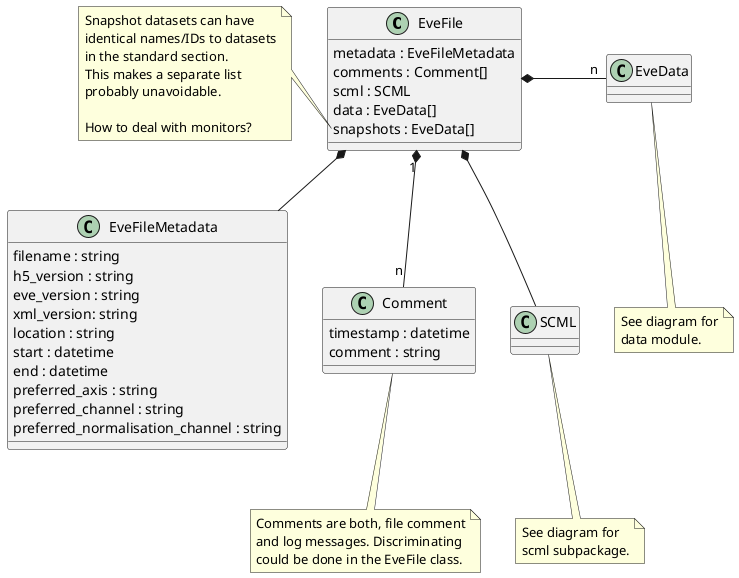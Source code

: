 @startuml

class EveFile {
    metadata : EveFileMetadata
    comments : Comment[]
    scml : SCML
    data : EveData[]
    snapshots : EveData[]
}
note left of EveFile::snapshots
    Snapshot datasets can have
    identical names/IDs to datasets
    in the standard section.
    This makes a separate list
    probably unavoidable.

    How to deal with monitors?
end note

EveFile *- "n" EveData
note bottom: See diagram for\ndata module.

class EveFileMetadata{
    filename : string
    h5_version : string
    eve_version : string
    xml_version: string
    location : string
    start : datetime
    end : datetime
    preferred_axis : string
    preferred_channel : string
    preferred_normalisation_channel : string
}

class Comment {
    timestamp : datetime
    comment : string
}
note bottom: Comments are both, file comment\nand log messages. Discriminating\ncould be done in the EveFile class. 

class SCML {
}
note bottom: See diagram for\nscml subpackage.

EveFile *-- EveFileMetadata
EveFile "1" *-- "n" Comment
EveFile *-- SCML

@enduml
